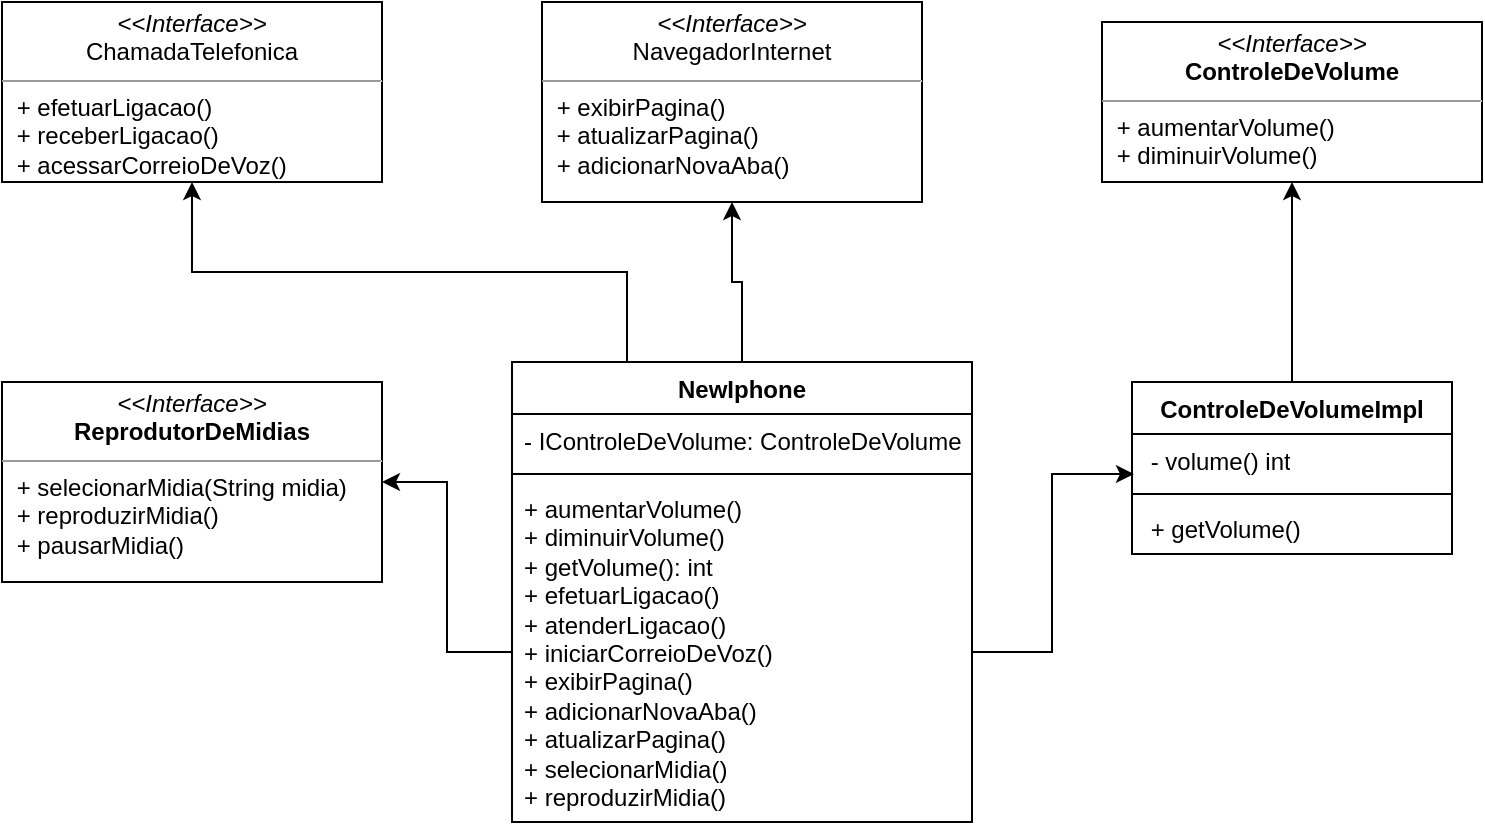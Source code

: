 <mxfile version="21.8.2" type="device">
  <diagram name="Página-1" id="x-c9rk_8KfQUm2tqk9iQ">
    <mxGraphModel dx="794" dy="442" grid="1" gridSize="10" guides="1" tooltips="1" connect="1" arrows="1" fold="1" page="1" pageScale="1" pageWidth="827" pageHeight="1169" math="0" shadow="0">
      <root>
        <mxCell id="0" />
        <mxCell id="1" parent="0" />
        <mxCell id="yaw2RbIn9oVfpeFohI4N-23" style="edgeStyle=orthogonalEdgeStyle;rounded=0;orthogonalLoop=1;jettySize=auto;html=1;exitX=0.25;exitY=0;exitDx=0;exitDy=0;entryX=0.5;entryY=1;entryDx=0;entryDy=0;" edge="1" parent="1" source="yaw2RbIn9oVfpeFohI4N-1" target="yaw2RbIn9oVfpeFohI4N-11">
          <mxGeometry relative="1" as="geometry" />
        </mxCell>
        <mxCell id="yaw2RbIn9oVfpeFohI4N-25" style="edgeStyle=orthogonalEdgeStyle;rounded=0;orthogonalLoop=1;jettySize=auto;html=1;exitX=0.5;exitY=0;exitDx=0;exitDy=0;entryX=0.5;entryY=1;entryDx=0;entryDy=0;" edge="1" parent="1" source="yaw2RbIn9oVfpeFohI4N-1" target="yaw2RbIn9oVfpeFohI4N-12">
          <mxGeometry relative="1" as="geometry" />
        </mxCell>
        <mxCell id="yaw2RbIn9oVfpeFohI4N-1" value="NewIphone" style="swimlane;fontStyle=1;align=center;verticalAlign=top;childLayout=stackLayout;horizontal=1;startSize=26;horizontalStack=0;resizeParent=1;resizeParentMax=0;resizeLast=0;collapsible=1;marginBottom=0;whiteSpace=wrap;html=1;" vertex="1" parent="1">
          <mxGeometry x="315" y="200" width="230" height="230" as="geometry" />
        </mxCell>
        <mxCell id="yaw2RbIn9oVfpeFohI4N-2" value="- IControleDeVolume: ControleDeVolume" style="text;strokeColor=none;fillColor=none;align=left;verticalAlign=top;spacingLeft=4;spacingRight=4;overflow=hidden;rotatable=0;points=[[0,0.5],[1,0.5]];portConstraint=eastwest;whiteSpace=wrap;html=1;" vertex="1" parent="yaw2RbIn9oVfpeFohI4N-1">
          <mxGeometry y="26" width="230" height="26" as="geometry" />
        </mxCell>
        <mxCell id="yaw2RbIn9oVfpeFohI4N-3" value="" style="line;strokeWidth=1;fillColor=none;align=left;verticalAlign=middle;spacingTop=-1;spacingLeft=3;spacingRight=3;rotatable=0;labelPosition=right;points=[];portConstraint=eastwest;strokeColor=inherit;" vertex="1" parent="yaw2RbIn9oVfpeFohI4N-1">
          <mxGeometry y="52" width="230" height="8" as="geometry" />
        </mxCell>
        <mxCell id="yaw2RbIn9oVfpeFohI4N-4" value="&lt;div&gt;+ aumentarVolume()&lt;/div&gt;&lt;div&gt;+ diminuirVolume()&lt;/div&gt;&lt;div&gt;+ getVolume(): int&lt;/div&gt;&lt;div&gt;+ efetuarLigacao()&lt;/div&gt;&lt;div&gt;+ atenderLigacao()&lt;/div&gt;&lt;div&gt;+ iniciarCorreioDeVoz()&lt;/div&gt;&lt;div&gt;+ exibirPagina()&lt;/div&gt;&lt;div&gt;+ adicionarNovaAba()&lt;/div&gt;&lt;div&gt;+ atualizarPagina()&lt;/div&gt;&lt;div&gt;+ selecionarMidia()&lt;/div&gt;&lt;div&gt;+ reproduzirMidia()&lt;/div&gt;" style="text;strokeColor=none;fillColor=none;align=left;verticalAlign=top;spacingLeft=4;spacingRight=4;overflow=hidden;rotatable=0;points=[[0,0.5],[1,0.5]];portConstraint=eastwest;whiteSpace=wrap;html=1;" vertex="1" parent="yaw2RbIn9oVfpeFohI4N-1">
          <mxGeometry y="60" width="230" height="170" as="geometry" />
        </mxCell>
        <mxCell id="yaw2RbIn9oVfpeFohI4N-5" value="&lt;p style=&quot;margin:0px;margin-top:4px;text-align:center;&quot;&gt;&lt;i&gt;&amp;lt;&amp;lt;Interface&amp;gt;&amp;gt;&lt;/i&gt;&lt;br&gt;&lt;b&gt;ControleDeVolume&lt;/b&gt;&lt;/p&gt;&lt;hr size=&quot;1&quot;&gt;&lt;p style=&quot;margin:0px;margin-left:4px;&quot;&gt;&amp;nbsp;+ aumentarVolume()&lt;/p&gt;&lt;p style=&quot;margin:0px;margin-left:4px;&quot;&gt;&amp;nbsp;+ diminuirVolume()&lt;br/&gt;&lt;br&gt;&lt;/p&gt;" style="verticalAlign=top;align=left;overflow=fill;fontSize=12;fontFamily=Helvetica;html=1;whiteSpace=wrap;" vertex="1" parent="1">
          <mxGeometry x="610" y="30" width="190" height="80" as="geometry" />
        </mxCell>
        <mxCell id="yaw2RbIn9oVfpeFohI4N-22" style="edgeStyle=orthogonalEdgeStyle;rounded=0;orthogonalLoop=1;jettySize=auto;html=1;exitX=0.5;exitY=0;exitDx=0;exitDy=0;entryX=0.5;entryY=1;entryDx=0;entryDy=0;" edge="1" parent="1" source="yaw2RbIn9oVfpeFohI4N-6" target="yaw2RbIn9oVfpeFohI4N-5">
          <mxGeometry relative="1" as="geometry" />
        </mxCell>
        <mxCell id="yaw2RbIn9oVfpeFohI4N-6" value="ControleDeVolumeImpl" style="swimlane;fontStyle=1;align=center;verticalAlign=top;childLayout=stackLayout;horizontal=1;startSize=26;horizontalStack=0;resizeParent=1;resizeParentMax=0;resizeLast=0;collapsible=1;marginBottom=0;whiteSpace=wrap;html=1;" vertex="1" parent="1">
          <mxGeometry x="625" y="210" width="160" height="86" as="geometry" />
        </mxCell>
        <mxCell id="yaw2RbIn9oVfpeFohI4N-7" value="&amp;nbsp;- volume() int" style="text;strokeColor=none;fillColor=none;align=left;verticalAlign=top;spacingLeft=4;spacingRight=4;overflow=hidden;rotatable=0;points=[[0,0.5],[1,0.5]];portConstraint=eastwest;whiteSpace=wrap;html=1;" vertex="1" parent="yaw2RbIn9oVfpeFohI4N-6">
          <mxGeometry y="26" width="160" height="26" as="geometry" />
        </mxCell>
        <mxCell id="yaw2RbIn9oVfpeFohI4N-8" value="" style="line;strokeWidth=1;fillColor=none;align=left;verticalAlign=middle;spacingTop=-1;spacingLeft=3;spacingRight=3;rotatable=0;labelPosition=right;points=[];portConstraint=eastwest;strokeColor=inherit;" vertex="1" parent="yaw2RbIn9oVfpeFohI4N-6">
          <mxGeometry y="52" width="160" height="8" as="geometry" />
        </mxCell>
        <mxCell id="yaw2RbIn9oVfpeFohI4N-9" value="&amp;nbsp;+ getVolume()" style="text;strokeColor=none;fillColor=none;align=left;verticalAlign=top;spacingLeft=4;spacingRight=4;overflow=hidden;rotatable=0;points=[[0,0.5],[1,0.5]];portConstraint=eastwest;whiteSpace=wrap;html=1;" vertex="1" parent="yaw2RbIn9oVfpeFohI4N-6">
          <mxGeometry y="60" width="160" height="26" as="geometry" />
        </mxCell>
        <mxCell id="yaw2RbIn9oVfpeFohI4N-10" value="&lt;p style=&quot;margin:0px;margin-top:4px;text-align:center;&quot;&gt;&lt;i&gt;&amp;lt;&amp;lt;Interface&amp;gt;&amp;gt;&lt;/i&gt;&lt;br&gt;&lt;b&gt;ReprodutorDeMidias&lt;/b&gt;&lt;/p&gt;&lt;hr size=&quot;1&quot;&gt;&lt;p style=&quot;margin:0px;margin-left:4px;&quot;&gt;&amp;nbsp;+ selecionarMidia(String midia)&lt;/p&gt;&lt;p style=&quot;margin:0px;margin-left:4px;&quot;&gt;&amp;nbsp;+ reproduzirMidia()&lt;br&gt;&amp;nbsp;+ pausarMidia()&lt;/p&gt;" style="verticalAlign=top;align=left;overflow=fill;fontSize=12;fontFamily=Helvetica;html=1;whiteSpace=wrap;" vertex="1" parent="1">
          <mxGeometry x="60" y="210" width="190" height="100" as="geometry" />
        </mxCell>
        <mxCell id="yaw2RbIn9oVfpeFohI4N-11" value="&lt;p style=&quot;margin:0px;margin-top:4px;text-align:center;&quot;&gt;&lt;i&gt;&amp;lt;&amp;lt;Interface&amp;gt;&amp;gt;&lt;/i&gt;&lt;br&gt;ChamadaTelefonica&lt;/p&gt;&lt;hr size=&quot;1&quot;&gt;&lt;p style=&quot;margin:0px;margin-left:4px;&quot;&gt;&amp;nbsp;+ efetuarLigacao()&lt;/p&gt;&lt;p style=&quot;margin:0px;margin-left:4px;&quot;&gt;&amp;nbsp;+ receberLigacao()&lt;br&gt;&amp;nbsp;+ acessarCorreioDeVoz()&lt;/p&gt;" style="verticalAlign=top;align=left;overflow=fill;fontSize=12;fontFamily=Helvetica;html=1;whiteSpace=wrap;" vertex="1" parent="1">
          <mxGeometry x="60" y="20" width="190" height="90" as="geometry" />
        </mxCell>
        <mxCell id="yaw2RbIn9oVfpeFohI4N-12" value="&lt;p style=&quot;margin:0px;margin-top:4px;text-align:center;&quot;&gt;&lt;i&gt;&amp;lt;&amp;lt;Interface&amp;gt;&amp;gt;&lt;/i&gt;&lt;br&gt;NavegadorInternet&lt;/p&gt;&lt;hr size=&quot;1&quot;&gt;&lt;p style=&quot;margin:0px;margin-left:4px;&quot;&gt;&amp;nbsp;+ exibirPagina()&lt;/p&gt;&lt;p style=&quot;margin:0px;margin-left:4px;&quot;&gt;&amp;nbsp;+ atualizarPagina()&lt;br&gt;&amp;nbsp;+ adicionarNovaAba()&lt;/p&gt;" style="verticalAlign=top;align=left;overflow=fill;fontSize=12;fontFamily=Helvetica;html=1;whiteSpace=wrap;" vertex="1" parent="1">
          <mxGeometry x="330" y="20" width="190" height="100" as="geometry" />
        </mxCell>
        <mxCell id="yaw2RbIn9oVfpeFohI4N-20" style="edgeStyle=orthogonalEdgeStyle;rounded=0;orthogonalLoop=1;jettySize=auto;html=1;exitX=0;exitY=0.5;exitDx=0;exitDy=0;" edge="1" parent="1" source="yaw2RbIn9oVfpeFohI4N-4" target="yaw2RbIn9oVfpeFohI4N-10">
          <mxGeometry relative="1" as="geometry" />
        </mxCell>
        <mxCell id="yaw2RbIn9oVfpeFohI4N-21" style="edgeStyle=orthogonalEdgeStyle;rounded=0;orthogonalLoop=1;jettySize=auto;html=1;exitX=1;exitY=0.5;exitDx=0;exitDy=0;entryX=0.006;entryY=0.769;entryDx=0;entryDy=0;entryPerimeter=0;" edge="1" parent="1" source="yaw2RbIn9oVfpeFohI4N-4" target="yaw2RbIn9oVfpeFohI4N-7">
          <mxGeometry relative="1" as="geometry" />
        </mxCell>
      </root>
    </mxGraphModel>
  </diagram>
</mxfile>
